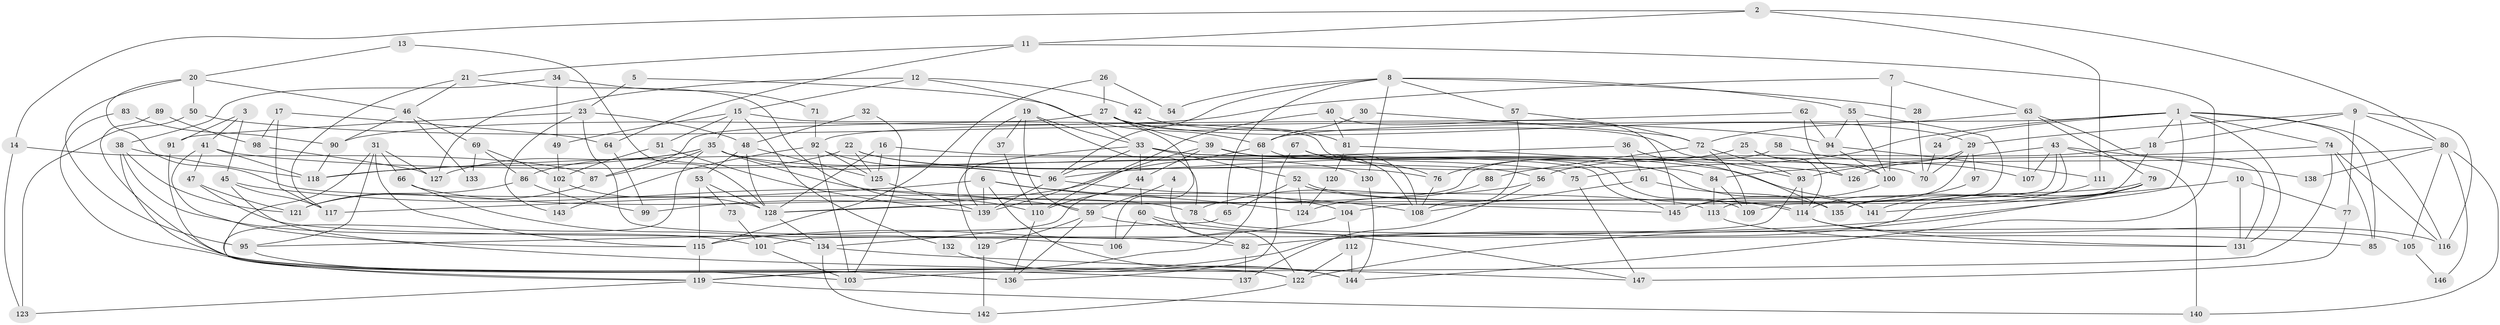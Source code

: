 // Generated by graph-tools (version 1.1) at 2025/36/03/09/25 02:36:13]
// undirected, 147 vertices, 294 edges
graph export_dot {
graph [start="1"]
  node [color=gray90,style=filled];
  1;
  2;
  3;
  4;
  5;
  6;
  7;
  8;
  9;
  10;
  11;
  12;
  13;
  14;
  15;
  16;
  17;
  18;
  19;
  20;
  21;
  22;
  23;
  24;
  25;
  26;
  27;
  28;
  29;
  30;
  31;
  32;
  33;
  34;
  35;
  36;
  37;
  38;
  39;
  40;
  41;
  42;
  43;
  44;
  45;
  46;
  47;
  48;
  49;
  50;
  51;
  52;
  53;
  54;
  55;
  56;
  57;
  58;
  59;
  60;
  61;
  62;
  63;
  64;
  65;
  66;
  67;
  68;
  69;
  70;
  71;
  72;
  73;
  74;
  75;
  76;
  77;
  78;
  79;
  80;
  81;
  82;
  83;
  84;
  85;
  86;
  87;
  88;
  89;
  90;
  91;
  92;
  93;
  94;
  95;
  96;
  97;
  98;
  99;
  100;
  101;
  102;
  103;
  104;
  105;
  106;
  107;
  108;
  109;
  110;
  111;
  112;
  113;
  114;
  115;
  116;
  117;
  118;
  119;
  120;
  121;
  122;
  123;
  124;
  125;
  126;
  127;
  128;
  129;
  130;
  131;
  132;
  133;
  134;
  135;
  136;
  137;
  138;
  139;
  140;
  141;
  142;
  143;
  144;
  145;
  146;
  147;
  1 -- 74;
  1 -- 82;
  1 -- 18;
  1 -- 24;
  1 -- 68;
  1 -- 75;
  1 -- 85;
  1 -- 116;
  1 -- 131;
  2 -- 80;
  2 -- 111;
  2 -- 11;
  2 -- 14;
  3 -- 41;
  3 -- 91;
  3 -- 45;
  4 -- 122;
  4 -- 59;
  5 -- 68;
  5 -- 23;
  6 -- 139;
  6 -- 117;
  6 -- 108;
  6 -- 124;
  6 -- 144;
  7 -- 90;
  7 -- 63;
  7 -- 100;
  8 -- 55;
  8 -- 96;
  8 -- 28;
  8 -- 54;
  8 -- 57;
  8 -- 65;
  8 -- 130;
  9 -- 29;
  9 -- 116;
  9 -- 18;
  9 -- 77;
  9 -- 80;
  10 -- 131;
  10 -- 141;
  10 -- 77;
  11 -- 144;
  11 -- 21;
  11 -- 64;
  12 -- 15;
  12 -- 33;
  12 -- 42;
  12 -- 127;
  13 -- 20;
  13 -- 128;
  14 -- 87;
  14 -- 123;
  15 -- 35;
  15 -- 51;
  15 -- 49;
  15 -- 84;
  15 -- 132;
  16 -- 128;
  16 -- 75;
  16 -- 125;
  17 -- 117;
  17 -- 64;
  17 -- 98;
  18 -- 56;
  18 -- 135;
  19 -- 33;
  19 -- 139;
  19 -- 37;
  19 -- 59;
  19 -- 78;
  20 -- 113;
  20 -- 50;
  20 -- 46;
  20 -- 95;
  21 -- 110;
  21 -- 46;
  21 -- 117;
  22 -- 76;
  22 -- 125;
  22 -- 56;
  22 -- 86;
  23 -- 82;
  23 -- 48;
  23 -- 91;
  23 -- 143;
  24 -- 70;
  25 -- 114;
  25 -- 100;
  25 -- 76;
  26 -- 27;
  26 -- 115;
  26 -- 54;
  27 -- 106;
  27 -- 81;
  27 -- 29;
  27 -- 39;
  27 -- 87;
  28 -- 70;
  29 -- 145;
  29 -- 70;
  29 -- 97;
  29 -- 126;
  30 -- 68;
  30 -- 72;
  31 -- 115;
  31 -- 66;
  31 -- 95;
  31 -- 103;
  31 -- 127;
  32 -- 48;
  32 -- 103;
  33 -- 96;
  33 -- 52;
  33 -- 44;
  33 -- 70;
  33 -- 129;
  33 -- 145;
  34 -- 49;
  34 -- 38;
  34 -- 71;
  35 -- 119;
  35 -- 127;
  35 -- 87;
  35 -- 96;
  35 -- 118;
  35 -- 130;
  35 -- 145;
  36 -- 118;
  36 -- 135;
  36 -- 61;
  37 -- 110;
  38 -- 121;
  38 -- 101;
  38 -- 118;
  38 -- 137;
  39 -- 110;
  39 -- 44;
  39 -- 108;
  39 -- 141;
  40 -- 139;
  40 -- 145;
  40 -- 81;
  41 -- 118;
  41 -- 115;
  41 -- 47;
  41 -- 126;
  42 -- 93;
  43 -- 93;
  43 -- 109;
  43 -- 104;
  43 -- 107;
  43 -- 138;
  43 -- 140;
  44 -- 60;
  44 -- 110;
  44 -- 134;
  45 -- 59;
  45 -- 117;
  45 -- 122;
  46 -- 69;
  46 -- 90;
  46 -- 133;
  47 -- 121;
  47 -- 106;
  48 -- 128;
  48 -- 53;
  48 -- 125;
  49 -- 102;
  50 -- 123;
  50 -- 94;
  51 -- 139;
  51 -- 102;
  52 -- 114;
  52 -- 114;
  52 -- 65;
  52 -- 124;
  53 -- 128;
  53 -- 115;
  53 -- 73;
  55 -- 113;
  55 -- 100;
  55 -- 94;
  56 -- 78;
  56 -- 137;
  57 -- 108;
  57 -- 72;
  58 -- 107;
  58 -- 128;
  59 -- 85;
  59 -- 129;
  59 -- 136;
  60 -- 147;
  60 -- 82;
  60 -- 106;
  61 -- 108;
  61 -- 135;
  62 -- 94;
  62 -- 126;
  62 -- 92;
  63 -- 131;
  63 -- 79;
  63 -- 72;
  63 -- 107;
  64 -- 99;
  65 -- 95;
  66 -- 134;
  66 -- 78;
  67 -- 76;
  67 -- 136;
  67 -- 109;
  68 -- 108;
  68 -- 99;
  68 -- 119;
  69 -- 102;
  69 -- 86;
  69 -- 133;
  71 -- 92;
  72 -- 88;
  72 -- 93;
  72 -- 109;
  73 -- 101;
  74 -- 96;
  74 -- 103;
  74 -- 85;
  74 -- 116;
  75 -- 147;
  76 -- 108;
  77 -- 147;
  78 -- 105;
  79 -- 122;
  79 -- 119;
  79 -- 128;
  79 -- 141;
  80 -- 84;
  80 -- 105;
  80 -- 138;
  80 -- 140;
  80 -- 146;
  81 -- 141;
  81 -- 120;
  82 -- 137;
  83 -- 119;
  83 -- 90;
  84 -- 109;
  84 -- 113;
  86 -- 99;
  86 -- 121;
  87 -- 121;
  88 -- 124;
  89 -- 122;
  89 -- 98;
  90 -- 118;
  91 -- 136;
  92 -- 125;
  92 -- 96;
  92 -- 103;
  92 -- 143;
  93 -- 114;
  93 -- 101;
  94 -- 100;
  94 -- 111;
  95 -- 136;
  96 -- 104;
  96 -- 139;
  97 -- 114;
  98 -- 127;
  100 -- 145;
  101 -- 103;
  102 -- 128;
  102 -- 143;
  104 -- 112;
  104 -- 115;
  105 -- 146;
  110 -- 136;
  111 -- 135;
  112 -- 144;
  112 -- 122;
  113 -- 131;
  114 -- 116;
  114 -- 131;
  115 -- 119;
  119 -- 140;
  119 -- 123;
  120 -- 124;
  122 -- 142;
  125 -- 139;
  128 -- 134;
  129 -- 142;
  130 -- 144;
  132 -- 144;
  134 -- 142;
  134 -- 147;
}
